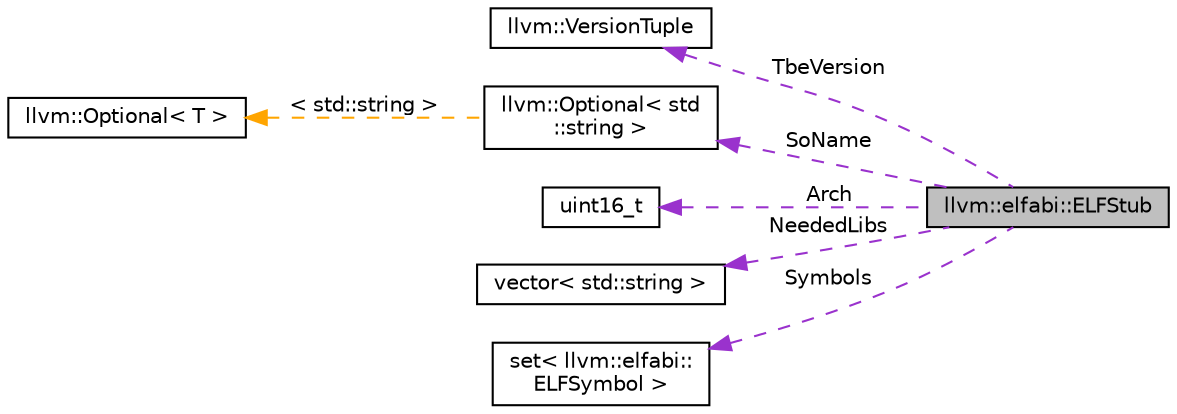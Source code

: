 digraph "llvm::elfabi::ELFStub"
{
 // LATEX_PDF_SIZE
  bgcolor="transparent";
  edge [fontname="Helvetica",fontsize="10",labelfontname="Helvetica",labelfontsize="10"];
  node [fontname="Helvetica",fontsize="10",shape="box"];
  rankdir="LR";
  Node1 [label="llvm::elfabi::ELFStub",height=0.2,width=0.4,color="black", fillcolor="grey75", style="filled", fontcolor="black",tooltip=" "];
  Node2 -> Node1 [dir="back",color="darkorchid3",fontsize="10",style="dashed",label=" TbeVersion" ,fontname="Helvetica"];
  Node2 [label="llvm::VersionTuple",height=0.2,width=0.4,color="black",URL="$classllvm_1_1VersionTuple.html",tooltip="Represents a version number in the form major[.minor[.subminor[.build]]]."];
  Node3 -> Node1 [dir="back",color="darkorchid3",fontsize="10",style="dashed",label=" SoName" ,fontname="Helvetica"];
  Node3 [label="llvm::Optional\< std\l::string \>",height=0.2,width=0.4,color="black",URL="$classllvm_1_1Optional.html",tooltip=" "];
  Node4 -> Node3 [dir="back",color="orange",fontsize="10",style="dashed",label=" \< std::string \>" ,fontname="Helvetica"];
  Node4 [label="llvm::Optional\< T \>",height=0.2,width=0.4,color="black",URL="$classllvm_1_1Optional.html",tooltip=" "];
  Node5 -> Node1 [dir="back",color="darkorchid3",fontsize="10",style="dashed",label=" Arch" ,fontname="Helvetica"];
  Node5 [label="uint16_t",height=0.2,width=0.4,color="black",tooltip=" "];
  Node6 -> Node1 [dir="back",color="darkorchid3",fontsize="10",style="dashed",label=" NeededLibs" ,fontname="Helvetica"];
  Node6 [label="vector\< std::string \>",height=0.2,width=0.4,color="black",tooltip=" "];
  Node7 -> Node1 [dir="back",color="darkorchid3",fontsize="10",style="dashed",label=" Symbols" ,fontname="Helvetica"];
  Node7 [label="set\< llvm::elfabi::\lELFSymbol \>",height=0.2,width=0.4,color="black",tooltip=" "];
}
